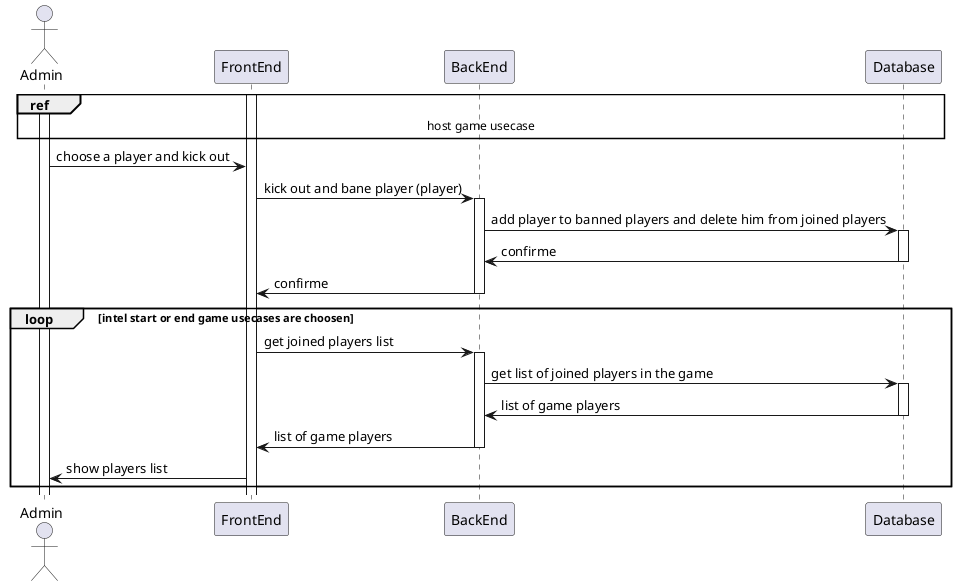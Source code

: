 @startuml

actor Admin

Activate Admin
Activate FrontEnd

ref over Admin, FrontEnd, BackEnd, Database : host game usecase

Admin ->  FrontEnd : choose a player and kick out
FrontEnd -> BackEnd : kick out and bane player (player)
Activate BackEnd

BackEnd -> Database : add player to banned players and delete him from joined players
Activate Database

Database -> BackEnd : confirme
deactivate Database

BackEnd -> FrontEnd : confirme
deactivate BackEnd


loop intel start or end game usecases are choosen

    FrontEnd -> BackEnd : get joined players list
    Activate BackEnd

    BackEnd -> Database : get list of joined players in the game
    Activate Database

    Database -> BackEnd : list of game players
    deactivate Database

    BackEnd -> FrontEnd : list of game players
    deactivate BackEnd

    FrontEnd -> Admin : show players list

end

@enduml
